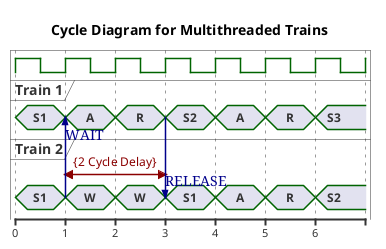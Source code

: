@startuml
title "Cycle Diagram for Multithreaded Trains"
clock clk with period 1
concise "Train 1" as T1 
concise "Train 2" as T2 

@0
T1 is "S1"
T2 is "S1"

@1
T2 -> T1 : WAIT 
T1 is A 
T2 is W

@2 
T2@3 <-> @1 : {2 Cycle Delay}
T1 is R 
T2 is W

@3 
T1 -> T2 : RELEASE
T1 is S2
T2 is S1 

@4
T1 is A 
T2 is A 

@5
T1 is R
T2 is R 

@6
T1 is S3
T2 is S2
@enduml
